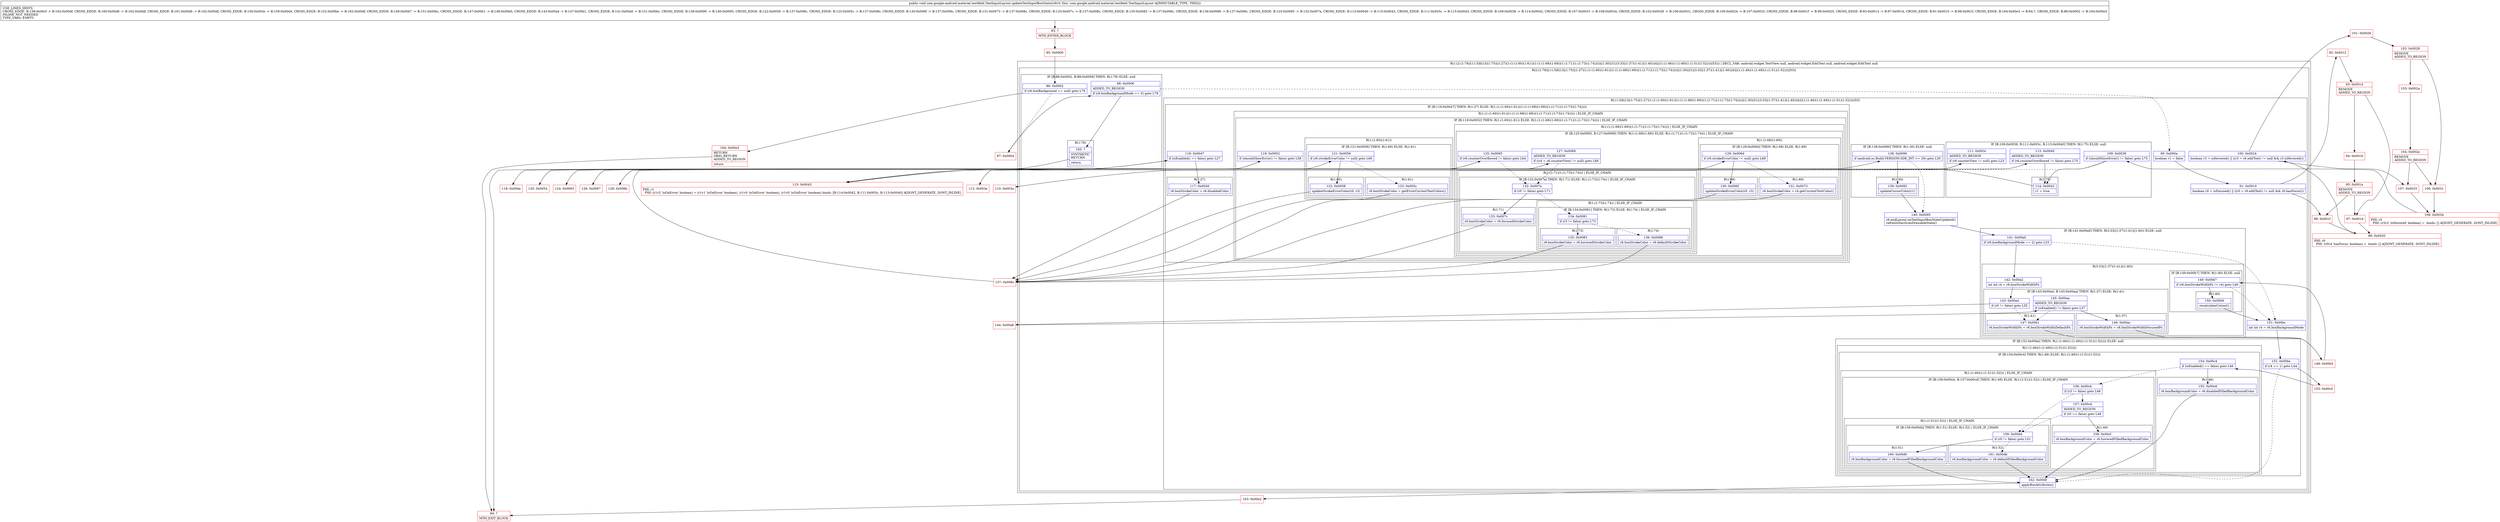digraph "CFG forcom.google.android.material.textfield.TextInputLayout.updateTextInputBoxState()V" {
subgraph cluster_Region_846372437 {
label = "R(1:(2:(1:78)|(11:5|6|13|(1:75)|(1:27)(1:(1:(1:60)(1:61))(1:(1:(1:68)(1:69))(1:(1:71)(1:(1:73)(1:74)))))|(1:30)|31|(3:33|(1:37)(1:41)|(1:40))|42|(1:(1:46)(1:(1:49)(1:(1:51)(1:52))))|53))) | DECL_VAR: android.widget.TextView null, android.widget.EditText null, android.widget.EditText null\l";
node [shape=record,color=blue];
subgraph cluster_Region_425624871 {
label = "R(2:(1:78)|(11:5|6|13|(1:75)|(1:27)(1:(1:(1:60)(1:61))(1:(1:(1:68)(1:69))(1:(1:71)(1:(1:73)(1:74)))))|(1:30)|31|(3:33|(1:37)(1:41)|(1:40))|42|(1:(1:46)(1:(1:49)(1:(1:51)(1:52))))|53))";
node [shape=record,color=blue];
subgraph cluster_IfRegion_1375998880 {
label = "IF [B:86:0x0002, B:88:0x0006] THEN: R(1:78) ELSE: null";
node [shape=record,color=blue];
Node_86 [shape=record,label="{86\:\ 0x0002|if (r6.boxBackground == null) goto L79\l}"];
Node_88 [shape=record,label="{88\:\ 0x0006|ADDED_TO_REGION\l|if (r6.boxBackgroundMode == 0) goto L78\l}"];
subgraph cluster_Region_1104120071 {
label = "R(1:78)";
node [shape=record,color=blue];
Node_165 [shape=record,label="{165\:\ ?|SYNTHETIC\lRETURN\l|return\l}"];
}
}
subgraph cluster_Region_152339011 {
label = "R(11:5|6|13|(1:75)|(1:27)(1:(1:(1:60)(1:61))(1:(1:(1:68)(1:69))(1:(1:71)(1:(1:73)(1:74)))))|(1:30)|31|(3:33|(1:37)(1:41)|(1:40))|42|(1:(1:46)(1:(1:49)(1:(1:51)(1:52))))|53)";
node [shape=record,color=blue];
Node_90 [shape=record,label="{90\:\ 0x000a|boolean r1 = false\l}"];
Node_91 [shape=record,label="{91\:\ 0x0010|boolean r0 = isFocused() \|\| ((r0 = r6.editText) != null && r0.hasFocus())\l}"];
Node_100 [shape=record,label="{100\:\ 0x0024|boolean r3 = isHovered() \|\| ((r3 = r6.editText) != null && r3.isHovered())\l}"];
subgraph cluster_IfRegion_1743337309 {
label = "IF [B:109:0x0038, B:111:0x003c, B:113:0x0040] THEN: R(1:75) ELSE: null";
node [shape=record,color=blue];
Node_109 [shape=record,label="{109\:\ 0x0038|if (shouldShowError() != false) goto L75\l}"];
Node_111 [shape=record,label="{111\:\ 0x003c|ADDED_TO_REGION\l|if (r6.counterView != null) goto L23\l}"];
Node_113 [shape=record,label="{113\:\ 0x0040|ADDED_TO_REGION\l|if (r6.counterOverflowed != false) goto L75\l}"];
subgraph cluster_Region_1792584962 {
label = "R(1:75)";
node [shape=record,color=blue];
Node_114 [shape=record,label="{114\:\ 0x0042|r1 = true\l}"];
}
}
subgraph cluster_IfRegion_183755066 {
label = "IF [B:116:0x0047] THEN: R(1:27) ELSE: R(1:(1:(1:60)(1:61))(1:(1:(1:68)(1:69))(1:(1:71)(1:(1:73)(1:74)))))";
node [shape=record,color=blue];
Node_116 [shape=record,label="{116\:\ 0x0047|if (isEnabled() == false) goto L27\l}"];
subgraph cluster_Region_2014870231 {
label = "R(1:27)";
node [shape=record,color=blue];
Node_117 [shape=record,label="{117\:\ 0x0049|r6.boxStrokeColor = r6.disabledColor\l}"];
}
subgraph cluster_Region_1168266082 {
label = "R(1:(1:(1:60)(1:61))(1:(1:(1:68)(1:69))(1:(1:71)(1:(1:73)(1:74))))) | ELSE_IF_CHAIN\l";
node [shape=record,color=blue];
subgraph cluster_IfRegion_1801439060 {
label = "IF [B:119:0x0052] THEN: R(1:(1:60)(1:61)) ELSE: R(1:(1:(1:68)(1:69))(1:(1:71)(1:(1:73)(1:74)))) | ELSE_IF_CHAIN\l";
node [shape=record,color=blue];
Node_119 [shape=record,label="{119\:\ 0x0052|if (shouldShowError() != false) goto L58\l}"];
subgraph cluster_Region_2125463860 {
label = "R(1:(1:60)(1:61))";
node [shape=record,color=blue];
subgraph cluster_IfRegion_1162150647 {
label = "IF [B:121:0x0056] THEN: R(1:60) ELSE: R(1:61)";
node [shape=record,color=blue];
Node_121 [shape=record,label="{121\:\ 0x0056|if (r6.strokeErrorColor != null) goto L60\l}"];
subgraph cluster_Region_730899884 {
label = "R(1:60)";
node [shape=record,color=blue];
Node_122 [shape=record,label="{122\:\ 0x0058|updateStrokeErrorColor(r0, r3)\l}"];
}
subgraph cluster_Region_313225342 {
label = "R(1:61)";
node [shape=record,color=blue];
Node_123 [shape=record,label="{123\:\ 0x005c|r6.boxStrokeColor = getErrorCurrentTextColors()\l}"];
}
}
}
subgraph cluster_Region_123428888 {
label = "R(1:(1:(1:68)(1:69))(1:(1:71)(1:(1:73)(1:74)))) | ELSE_IF_CHAIN\l";
node [shape=record,color=blue];
subgraph cluster_IfRegion_2031908966 {
label = "IF [B:125:0x0065, B:127:0x0069] THEN: R(1:(1:68)(1:69)) ELSE: R(1:(1:71)(1:(1:73)(1:74))) | ELSE_IF_CHAIN\l";
node [shape=record,color=blue];
Node_125 [shape=record,label="{125\:\ 0x0065|if (r6.counterOverflowed != false) goto L64\l}"];
Node_127 [shape=record,label="{127\:\ 0x0069|ADDED_TO_REGION\l|if ((r4 = r6.counterView) != null) goto L66\l}"];
subgraph cluster_Region_337874696 {
label = "R(1:(1:68)(1:69))";
node [shape=record,color=blue];
subgraph cluster_IfRegion_1573008754 {
label = "IF [B:129:0x006d] THEN: R(1:68) ELSE: R(1:69)";
node [shape=record,color=blue];
Node_129 [shape=record,label="{129\:\ 0x006d|if (r6.strokeErrorColor != null) goto L68\l}"];
subgraph cluster_Region_104545287 {
label = "R(1:68)";
node [shape=record,color=blue];
Node_130 [shape=record,label="{130\:\ 0x006f|updateStrokeErrorColor(r0, r3)\l}"];
}
subgraph cluster_Region_21349746 {
label = "R(1:69)";
node [shape=record,color=blue];
Node_131 [shape=record,label="{131\:\ 0x0073|r6.boxStrokeColor = r4.getCurrentTextColor()\l}"];
}
}
}
subgraph cluster_Region_461390452 {
label = "R(1:(1:71)(1:(1:73)(1:74))) | ELSE_IF_CHAIN\l";
node [shape=record,color=blue];
subgraph cluster_IfRegion_690233727 {
label = "IF [B:132:0x007a] THEN: R(1:71) ELSE: R(1:(1:73)(1:74)) | ELSE_IF_CHAIN\l";
node [shape=record,color=blue];
Node_132 [shape=record,label="{132\:\ 0x007a|if (r0 != false) goto L71\l}"];
subgraph cluster_Region_324257219 {
label = "R(1:71)";
node [shape=record,color=blue];
Node_133 [shape=record,label="{133\:\ 0x007c|r6.boxStrokeColor = r6.focusedStrokeColor\l}"];
}
subgraph cluster_Region_1601571710 {
label = "R(1:(1:73)(1:74)) | ELSE_IF_CHAIN\l";
node [shape=record,color=blue];
subgraph cluster_IfRegion_1173143315 {
label = "IF [B:134:0x0081] THEN: R(1:73) ELSE: R(1:74) | ELSE_IF_CHAIN\l";
node [shape=record,color=blue];
Node_134 [shape=record,label="{134\:\ 0x0081|if (r3 != false) goto L73\l}"];
subgraph cluster_Region_1891056567 {
label = "R(1:73)";
node [shape=record,color=blue];
Node_135 [shape=record,label="{135\:\ 0x0083|r6.boxStrokeColor = r6.hoveredStrokeColor\l}"];
}
subgraph cluster_Region_1774015543 {
label = "R(1:74)";
node [shape=record,color=blue];
Node_136 [shape=record,label="{136\:\ 0x0088|r6.boxStrokeColor = r6.defaultStrokeColor\l}"];
}
}
}
}
}
}
}
}
}
}
subgraph cluster_IfRegion_1682831646 {
label = "IF [B:138:0x0090] THEN: R(1:30) ELSE: null";
node [shape=record,color=blue];
Node_138 [shape=record,label="{138\:\ 0x0090|if (android.os.Build.VERSION.SDK_INT \>= 29) goto L30\l}"];
subgraph cluster_Region_758582100 {
label = "R(1:30)";
node [shape=record,color=blue];
Node_139 [shape=record,label="{139\:\ 0x0092|updateCursorColor(r1)\l}"];
}
}
Node_140 [shape=record,label="{140\:\ 0x0095|r6.endLayout.onTextInputBoxStateUpdated()\lrefreshStartIconDrawableState()\l}"];
subgraph cluster_IfRegion_193934098 {
label = "IF [B:141:0x00a0] THEN: R(3:33|(1:37)(1:41)|(1:40)) ELSE: null";
node [shape=record,color=blue];
Node_141 [shape=record,label="{141\:\ 0x00a0|if (r6.boxBackgroundMode == 2) goto L33\l}"];
subgraph cluster_Region_1882531820 {
label = "R(3:33|(1:37)(1:41)|(1:40))";
node [shape=record,color=blue];
Node_142 [shape=record,label="{142\:\ 0x00a2|int int r4 = r6.boxStrokeWidthPx\l}"];
subgraph cluster_IfRegion_1012720292 {
label = "IF [B:143:0x00a4, B:145:0x00aa] THEN: R(1:37) ELSE: R(1:41)";
node [shape=record,color=blue];
Node_143 [shape=record,label="{143\:\ 0x00a4|if (r0 != false) goto L35\l}"];
Node_145 [shape=record,label="{145\:\ 0x00aa|ADDED_TO_REGION\l|if (isEnabled() != false) goto L37\l}"];
subgraph cluster_Region_1118624599 {
label = "R(1:37)";
node [shape=record,color=blue];
Node_146 [shape=record,label="{146\:\ 0x00ac|r6.boxStrokeWidthPx = r6.boxStrokeWidthFocusedPx\l}"];
}
subgraph cluster_Region_1093870553 {
label = "R(1:41)";
node [shape=record,color=blue];
Node_147 [shape=record,label="{147\:\ 0x00b1|r6.boxStrokeWidthPx = r6.boxStrokeWidthDefaultPx\l}"];
}
}
subgraph cluster_IfRegion_1743340246 {
label = "IF [B:149:0x00b7] THEN: R(1:40) ELSE: null";
node [shape=record,color=blue];
Node_149 [shape=record,label="{149\:\ 0x00b7|if (r6.boxStrokeWidthPx != r4) goto L40\l}"];
subgraph cluster_Region_1245558760 {
label = "R(1:40)";
node [shape=record,color=blue];
Node_150 [shape=record,label="{150\:\ 0x00b9|recalculateCutout()\l}"];
}
}
}
}
Node_151 [shape=record,label="{151\:\ 0x00bc|int int r4 = r6.boxBackgroundMode\l}"];
subgraph cluster_IfRegion_511585480 {
label = "IF [B:152:0x00be] THEN: R(1:(1:46)(1:(1:49)(1:(1:51)(1:52)))) ELSE: null";
node [shape=record,color=blue];
Node_152 [shape=record,label="{152\:\ 0x00be|if (r4 == 1) goto L44\l}"];
subgraph cluster_Region_945293854 {
label = "R(1:(1:46)(1:(1:49)(1:(1:51)(1:52))))";
node [shape=record,color=blue];
subgraph cluster_IfRegion_470423585 {
label = "IF [B:154:0x00c4] THEN: R(1:46) ELSE: R(1:(1:49)(1:(1:51)(1:52)))";
node [shape=record,color=blue];
Node_154 [shape=record,label="{154\:\ 0x00c4|if (isEnabled() == false) goto L46\l}"];
subgraph cluster_Region_1149230482 {
label = "R(1:46)";
node [shape=record,color=blue];
Node_155 [shape=record,label="{155\:\ 0x00c6|r6.boxBackgroundColor = r6.disabledFilledBackgroundColor\l}"];
}
subgraph cluster_Region_1666883586 {
label = "R(1:(1:49)(1:(1:51)(1:52))) | ELSE_IF_CHAIN\l";
node [shape=record,color=blue];
subgraph cluster_IfRegion_307207494 {
label = "IF [B:156:0x00cb, B:157:0x00cd] THEN: R(1:49) ELSE: R(1:(1:51)(1:52)) | ELSE_IF_CHAIN\l";
node [shape=record,color=blue];
Node_156 [shape=record,label="{156\:\ 0x00cb|if (r3 != false) goto L48\l}"];
Node_157 [shape=record,label="{157\:\ 0x00cd|ADDED_TO_REGION\l|if (r0 == false) goto L49\l}"];
subgraph cluster_Region_464146061 {
label = "R(1:49)";
node [shape=record,color=blue];
Node_158 [shape=record,label="{158\:\ 0x00cf|r6.boxBackgroundColor = r6.hoveredFilledBackgroundColor\l}"];
}
subgraph cluster_Region_1462605513 {
label = "R(1:(1:51)(1:52)) | ELSE_IF_CHAIN\l";
node [shape=record,color=blue];
subgraph cluster_IfRegion_1305169932 {
label = "IF [B:159:0x00d4] THEN: R(1:51) ELSE: R(1:52) | ELSE_IF_CHAIN\l";
node [shape=record,color=blue];
Node_159 [shape=record,label="{159\:\ 0x00d4|if (r0 != false) goto L51\l}"];
subgraph cluster_Region_1828995827 {
label = "R(1:51)";
node [shape=record,color=blue];
Node_160 [shape=record,label="{160\:\ 0x00d6|r6.boxBackgroundColor = r6.focusedFilledBackgroundColor\l}"];
}
subgraph cluster_Region_1533588961 {
label = "R(1:52)";
node [shape=record,color=blue];
Node_161 [shape=record,label="{161\:\ 0x00db|r6.boxBackgroundColor = r6.defaultFilledBackgroundColor\l}"];
}
}
}
}
}
}
}
}
Node_162 [shape=record,label="{162\:\ 0x00df|applyBoxAttributes()\l}"];
}
}
}
Node_83 [shape=record,color=red,label="{83\:\ ?|MTH_ENTER_BLOCK\l}"];
Node_85 [shape=record,color=red,label="{85\:\ 0x0000}"];
Node_87 [shape=record,color=red,label="{87\:\ 0x0004}"];
Node_92 [shape=record,color=red,label="{92\:\ 0x0012}"];
Node_93 [shape=record,color=red,label="{93\:\ 0x0014|REMOVE\lADDED_TO_REGION\l}"];
Node_94 [shape=record,color=red,label="{94\:\ 0x0016}"];
Node_95 [shape=record,color=red,label="{95\:\ 0x001a|REMOVE\lADDED_TO_REGION\l}"];
Node_97 [shape=record,color=red,label="{97\:\ 0x001d}"];
Node_99 [shape=record,color=red,label="{99\:\ 0x0020|PHI: r0 \l  PHI: (r0v4 'hasFocus' boolean) =  binds: [] A[DONT_GENERATE, DONT_INLINE]\l}"];
Node_101 [shape=record,color=red,label="{101\:\ 0x0026}"];
Node_102 [shape=record,color=red,label="{102\:\ 0x0028|REMOVE\lADDED_TO_REGION\l}"];
Node_103 [shape=record,color=red,label="{103\:\ 0x002a}"];
Node_104 [shape=record,color=red,label="{104\:\ 0x002e|REMOVE\lADDED_TO_REGION\l}"];
Node_106 [shape=record,color=red,label="{106\:\ 0x0031}"];
Node_108 [shape=record,color=red,label="{108\:\ 0x0034|PHI: r3 \l  PHI: (r3v2 'isHovered' boolean) =  binds: [] A[DONT_GENERATE, DONT_INLINE]\l}"];
Node_110 [shape=record,color=red,label="{110\:\ 0x003a}"];
Node_112 [shape=record,color=red,label="{112\:\ 0x003e}"];
Node_115 [shape=record,color=red,label="{115\:\ 0x0043|PHI: r1 \l  PHI: (r1v2 'isOnError' boolean) = (r1v1 'isOnError' boolean), (r1v0 'isOnError' boolean), (r1v0 'isOnError' boolean) binds: [B:114:0x0042, B:111:0x003c, B:113:0x0040] A[DONT_GENERATE, DONT_INLINE]\l}"];
Node_137 [shape=record,color=red,label="{137\:\ 0x008c}"];
Node_144 [shape=record,color=red,label="{144\:\ 0x00a6}"];
Node_148 [shape=record,color=red,label="{148\:\ 0x00b5}"];
Node_153 [shape=record,color=red,label="{153\:\ 0x00c0}"];
Node_163 [shape=record,color=red,label="{163\:\ 0x00e2}"];
Node_84 [shape=record,color=red,label="{84\:\ ?|MTH_EXIT_BLOCK\l}"];
Node_118 [shape=record,color=red,label="{118\:\ 0x004e}"];
Node_120 [shape=record,color=red,label="{120\:\ 0x0054}"];
Node_124 [shape=record,color=red,label="{124\:\ 0x0063}"];
Node_126 [shape=record,color=red,label="{126\:\ 0x0067}"];
Node_128 [shape=record,color=red,label="{128\:\ 0x006b}"];
Node_107 [shape=record,color=red,label="{107\:\ 0x0033}"];
Node_98 [shape=record,color=red,label="{98\:\ 0x001f}"];
Node_164 [shape=record,color=red,label="{164\:\ 0x00e3|RETURN\lORIG_RETURN\lADDED_TO_REGION\l|return\l}"];
MethodNode[shape=record,label="{public void com.google.android.material.textfield.TextInputLayout.updateTextInputBoxState((r6v0 'this' com.google.android.material.textfield.TextInputLayout A[IMMUTABLE_TYPE, THIS]))  | USE_LINES_HINTS\lCROSS_EDGE: B:158:0x00cf \-\> B:162:0x00df, CROSS_EDGE: B:160:0x00d6 \-\> B:162:0x00df, CROSS_EDGE: B:161:0x00db \-\> B:162:0x00df, CROSS_EDGE: B:156:0x00cb \-\> B:159:0x00d4, CROSS_EDGE: B:152:0x00be \-\> B:162:0x00df, CROSS_EDGE: B:149:0x00b7 \-\> B:151:0x00bc, CROSS_EDGE: B:147:0x00b1 \-\> B:148:0x00b5, CROSS_EDGE: B:143:0x00a4 \-\> B:147:0x00b1, CROSS_EDGE: B:141:0x00a0 \-\> B:151:0x00bc, CROSS_EDGE: B:138:0x0090 \-\> B:140:0x0095, CROSS_EDGE: B:122:0x0058 \-\> B:137:0x008c, CROSS_EDGE: B:123:0x005c \-\> B:137:0x008c, CROSS_EDGE: B:130:0x006f \-\> B:137:0x008c, CROSS_EDGE: B:131:0x0073 \-\> B:137:0x008c, CROSS_EDGE: B:133:0x007c \-\> B:137:0x008c, CROSS_EDGE: B:135:0x0083 \-\> B:137:0x008c, CROSS_EDGE: B:136:0x0088 \-\> B:137:0x008c, CROSS_EDGE: B:125:0x0065 \-\> B:132:0x007a, CROSS_EDGE: B:113:0x0040 \-\> B:115:0x0043, CROSS_EDGE: B:111:0x003c \-\> B:115:0x0043, CROSS_EDGE: B:109:0x0038 \-\> B:114:0x0042, CROSS_EDGE: B:107:0x0033 \-\> B:108:0x0034, CROSS_EDGE: B:102:0x0028 \-\> B:106:0x0031, CROSS_EDGE: B:100:0x0024 \-\> B:107:0x0033, CROSS_EDGE: B:98:0x001f \-\> B:99:0x0020, CROSS_EDGE: B:93:0x0014 \-\> B:97:0x001d, CROSS_EDGE: B:91:0x0010 \-\> B:98:0x001f, CROSS_EDGE: B:164:0x00e3 \-\> B:84:?, CROSS_EDGE: B:86:0x0002 \-\> B:164:0x00e3\lINLINE_NOT_NEEDED\lTYPE_VARS: EMPTY\l}"];
MethodNode -> Node_83;Node_86 -> Node_87[style=dashed];
Node_86 -> Node_164;
Node_88 -> Node_90[style=dashed];
Node_88 -> Node_165;
Node_165 -> Node_84;
Node_90 -> Node_91;
Node_91 -> Node_92;
Node_91 -> Node_98;
Node_100 -> Node_101;
Node_100 -> Node_107;
Node_109 -> Node_110[style=dashed];
Node_109 -> Node_114;
Node_111 -> Node_112;
Node_111 -> Node_115[style=dashed];
Node_113 -> Node_114;
Node_113 -> Node_115[style=dashed];
Node_114 -> Node_115;
Node_116 -> Node_117;
Node_116 -> Node_118[style=dashed];
Node_117 -> Node_137;
Node_119 -> Node_120;
Node_119 -> Node_124[style=dashed];
Node_121 -> Node_122;
Node_121 -> Node_123[style=dashed];
Node_122 -> Node_137;
Node_123 -> Node_137;
Node_125 -> Node_126;
Node_125 -> Node_132[style=dashed];
Node_127 -> Node_128;
Node_127 -> Node_132[style=dashed];
Node_129 -> Node_130;
Node_129 -> Node_131[style=dashed];
Node_130 -> Node_137;
Node_131 -> Node_137;
Node_132 -> Node_133;
Node_132 -> Node_134[style=dashed];
Node_133 -> Node_137;
Node_134 -> Node_135;
Node_134 -> Node_136[style=dashed];
Node_135 -> Node_137;
Node_136 -> Node_137;
Node_138 -> Node_139;
Node_138 -> Node_140[style=dashed];
Node_139 -> Node_140;
Node_140 -> Node_141;
Node_141 -> Node_142;
Node_141 -> Node_151[style=dashed];
Node_142 -> Node_143;
Node_143 -> Node_144;
Node_143 -> Node_147[style=dashed];
Node_145 -> Node_146;
Node_145 -> Node_147[style=dashed];
Node_146 -> Node_148;
Node_147 -> Node_148;
Node_149 -> Node_150;
Node_149 -> Node_151[style=dashed];
Node_150 -> Node_151;
Node_151 -> Node_152;
Node_152 -> Node_153;
Node_152 -> Node_162[style=dashed];
Node_154 -> Node_155;
Node_154 -> Node_156[style=dashed];
Node_155 -> Node_162;
Node_156 -> Node_157;
Node_156 -> Node_159[style=dashed];
Node_157 -> Node_158;
Node_157 -> Node_159[style=dashed];
Node_158 -> Node_162;
Node_159 -> Node_160;
Node_159 -> Node_161[style=dashed];
Node_160 -> Node_162;
Node_161 -> Node_162;
Node_162 -> Node_163;
Node_83 -> Node_85;
Node_85 -> Node_86;
Node_87 -> Node_88;
Node_92 -> Node_93;
Node_93 -> Node_94;
Node_93 -> Node_97;
Node_94 -> Node_95;
Node_95 -> Node_97;
Node_95 -> Node_98;
Node_97 -> Node_99;
Node_99 -> Node_100;
Node_101 -> Node_102;
Node_102 -> Node_103;
Node_102 -> Node_106;
Node_103 -> Node_104;
Node_104 -> Node_106;
Node_104 -> Node_107;
Node_106 -> Node_108;
Node_108 -> Node_109;
Node_110 -> Node_111;
Node_112 -> Node_113;
Node_115 -> Node_116;
Node_137 -> Node_138;
Node_144 -> Node_145;
Node_148 -> Node_149;
Node_153 -> Node_154;
Node_163 -> Node_84;
Node_118 -> Node_119;
Node_120 -> Node_121;
Node_124 -> Node_125;
Node_126 -> Node_127;
Node_128 -> Node_129;
Node_107 -> Node_108;
Node_98 -> Node_99;
Node_164 -> Node_84;
}

